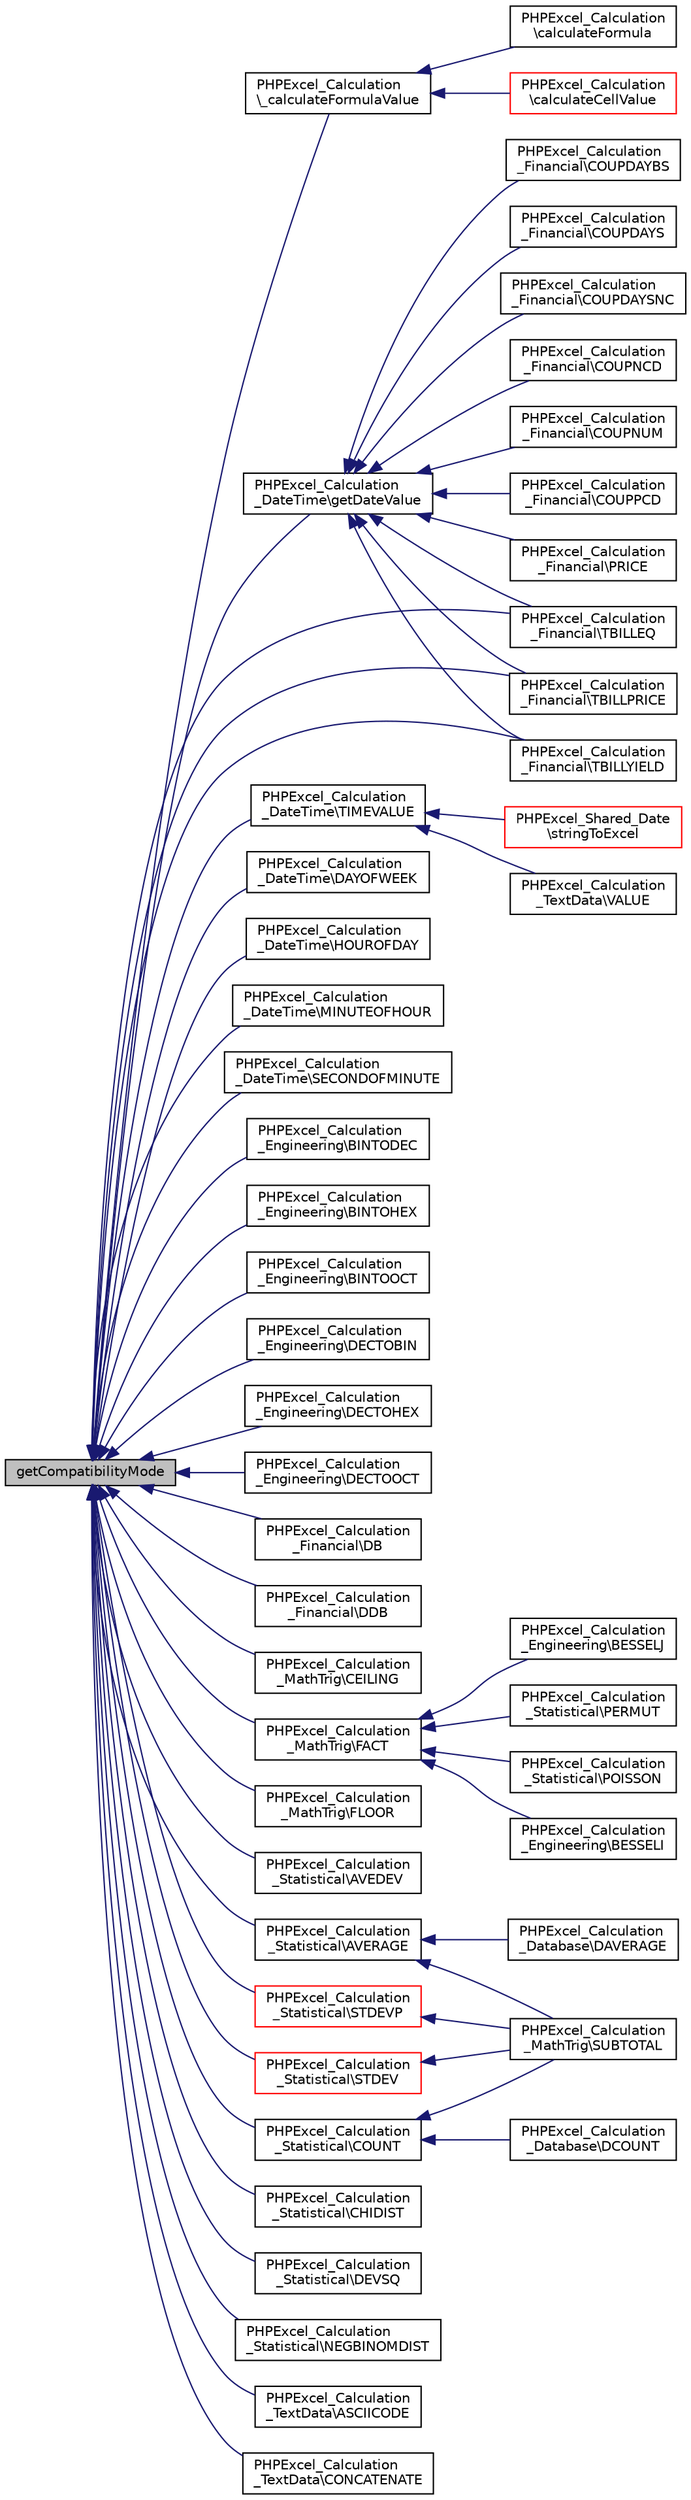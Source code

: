 digraph "getCompatibilityMode"
{
  edge [fontname="Helvetica",fontsize="10",labelfontname="Helvetica",labelfontsize="10"];
  node [fontname="Helvetica",fontsize="10",shape=record];
  rankdir="LR";
  Node336 [label="getCompatibilityMode",height=0.2,width=0.4,color="black", fillcolor="grey75", style="filled", fontcolor="black"];
  Node336 -> Node337 [dir="back",color="midnightblue",fontsize="10",style="solid",fontname="Helvetica"];
  Node337 [label="PHPExcel_Calculation\l\\_calculateFormulaValue",height=0.2,width=0.4,color="black", fillcolor="white", style="filled",URL="$class_p_h_p_excel___calculation.html#ad1aef41691363540e51e0a585e111eaa"];
  Node337 -> Node338 [dir="back",color="midnightblue",fontsize="10",style="solid",fontname="Helvetica"];
  Node338 [label="PHPExcel_Calculation\l\\calculateCellValue",height=0.2,width=0.4,color="red", fillcolor="white", style="filled",URL="$class_p_h_p_excel___calculation.html#a99d9fd18681a10516af2c86721a39dee"];
  Node337 -> Node340 [dir="back",color="midnightblue",fontsize="10",style="solid",fontname="Helvetica"];
  Node340 [label="PHPExcel_Calculation\l\\calculateFormula",height=0.2,width=0.4,color="black", fillcolor="white", style="filled",URL="$class_p_h_p_excel___calculation.html#afc1160d65c63b9bffa861c57eb77fed1"];
  Node336 -> Node341 [dir="back",color="midnightblue",fontsize="10",style="solid",fontname="Helvetica"];
  Node341 [label="PHPExcel_Calculation\l_DateTime\\getDateValue",height=0.2,width=0.4,color="black", fillcolor="white", style="filled",URL="$class_p_h_p_excel___calculation___date_time.html#a3421732b7b2db7eda6c35bd6c16d52d6"];
  Node341 -> Node342 [dir="back",color="midnightblue",fontsize="10",style="solid",fontname="Helvetica"];
  Node342 [label="PHPExcel_Calculation\l_Financial\\COUPDAYBS",height=0.2,width=0.4,color="black", fillcolor="white", style="filled",URL="$class_p_h_p_excel___calculation___financial.html#a6add99ddd1d017ce95be604d9a7a7332"];
  Node341 -> Node343 [dir="back",color="midnightblue",fontsize="10",style="solid",fontname="Helvetica"];
  Node343 [label="PHPExcel_Calculation\l_Financial\\COUPDAYS",height=0.2,width=0.4,color="black", fillcolor="white", style="filled",URL="$class_p_h_p_excel___calculation___financial.html#a237abbf63680cbe7ba9f6aa25719f6c4"];
  Node341 -> Node344 [dir="back",color="midnightblue",fontsize="10",style="solid",fontname="Helvetica"];
  Node344 [label="PHPExcel_Calculation\l_Financial\\COUPDAYSNC",height=0.2,width=0.4,color="black", fillcolor="white", style="filled",URL="$class_p_h_p_excel___calculation___financial.html#ac7ee4db3021dc213ae3eb85bbb394f37"];
  Node341 -> Node345 [dir="back",color="midnightblue",fontsize="10",style="solid",fontname="Helvetica"];
  Node345 [label="PHPExcel_Calculation\l_Financial\\COUPNCD",height=0.2,width=0.4,color="black", fillcolor="white", style="filled",URL="$class_p_h_p_excel___calculation___financial.html#a34f7586fd9701178dfd9541a59422bb7"];
  Node341 -> Node346 [dir="back",color="midnightblue",fontsize="10",style="solid",fontname="Helvetica"];
  Node346 [label="PHPExcel_Calculation\l_Financial\\COUPNUM",height=0.2,width=0.4,color="black", fillcolor="white", style="filled",URL="$class_p_h_p_excel___calculation___financial.html#a3720c91ecc4c49ea3be26f90456f15cb"];
  Node341 -> Node347 [dir="back",color="midnightblue",fontsize="10",style="solid",fontname="Helvetica"];
  Node347 [label="PHPExcel_Calculation\l_Financial\\COUPPCD",height=0.2,width=0.4,color="black", fillcolor="white", style="filled",URL="$class_p_h_p_excel___calculation___financial.html#a80a8092985557bd757c572b675c9e11a"];
  Node341 -> Node348 [dir="back",color="midnightblue",fontsize="10",style="solid",fontname="Helvetica"];
  Node348 [label="PHPExcel_Calculation\l_Financial\\PRICE",height=0.2,width=0.4,color="black", fillcolor="white", style="filled",URL="$class_p_h_p_excel___calculation___financial.html#a9ecc353634441471b00498d96dfd52cf"];
  Node341 -> Node349 [dir="back",color="midnightblue",fontsize="10",style="solid",fontname="Helvetica"];
  Node349 [label="PHPExcel_Calculation\l_Financial\\TBILLEQ",height=0.2,width=0.4,color="black", fillcolor="white", style="filled",URL="$class_p_h_p_excel___calculation___financial.html#afd7ceb3016eb48e33f6e34a7b5af3f07"];
  Node341 -> Node350 [dir="back",color="midnightblue",fontsize="10",style="solid",fontname="Helvetica"];
  Node350 [label="PHPExcel_Calculation\l_Financial\\TBILLPRICE",height=0.2,width=0.4,color="black", fillcolor="white", style="filled",URL="$class_p_h_p_excel___calculation___financial.html#a5356036e1c98b4493a8065ef50fd8e50"];
  Node341 -> Node351 [dir="back",color="midnightblue",fontsize="10",style="solid",fontname="Helvetica"];
  Node351 [label="PHPExcel_Calculation\l_Financial\\TBILLYIELD",height=0.2,width=0.4,color="black", fillcolor="white", style="filled",URL="$class_p_h_p_excel___calculation___financial.html#a8fe657aa4bb5095433d3821e4ce39139"];
  Node336 -> Node352 [dir="back",color="midnightblue",fontsize="10",style="solid",fontname="Helvetica"];
  Node352 [label="PHPExcel_Calculation\l_DateTime\\TIMEVALUE",height=0.2,width=0.4,color="black", fillcolor="white", style="filled",URL="$class_p_h_p_excel___calculation___date_time.html#a6211ca53e1f0762c7c73d04f4e98c816"];
  Node352 -> Node353 [dir="back",color="midnightblue",fontsize="10",style="solid",fontname="Helvetica"];
  Node353 [label="PHPExcel_Calculation\l_TextData\\VALUE",height=0.2,width=0.4,color="black", fillcolor="white", style="filled",URL="$class_p_h_p_excel___calculation___text_data.html#af45b37c89e6fe7a632f42934bd4c1a09"];
  Node352 -> Node354 [dir="back",color="midnightblue",fontsize="10",style="solid",fontname="Helvetica"];
  Node354 [label="PHPExcel_Shared_Date\l\\stringToExcel",height=0.2,width=0.4,color="red", fillcolor="white", style="filled",URL="$class_p_h_p_excel___shared___date.html#ad963c59456cdaa66a2a61437fa5fa462"];
  Node336 -> Node356 [dir="back",color="midnightblue",fontsize="10",style="solid",fontname="Helvetica"];
  Node356 [label="PHPExcel_Calculation\l_DateTime\\DAYOFWEEK",height=0.2,width=0.4,color="black", fillcolor="white", style="filled",URL="$class_p_h_p_excel___calculation___date_time.html#a2f31f158b73eeaf20642844b6e2f73f8"];
  Node336 -> Node357 [dir="back",color="midnightblue",fontsize="10",style="solid",fontname="Helvetica"];
  Node357 [label="PHPExcel_Calculation\l_DateTime\\HOUROFDAY",height=0.2,width=0.4,color="black", fillcolor="white", style="filled",URL="$class_p_h_p_excel___calculation___date_time.html#a7b5bc7f612d8c6a0f57fd1d3c479cfc5"];
  Node336 -> Node358 [dir="back",color="midnightblue",fontsize="10",style="solid",fontname="Helvetica"];
  Node358 [label="PHPExcel_Calculation\l_DateTime\\MINUTEOFHOUR",height=0.2,width=0.4,color="black", fillcolor="white", style="filled",URL="$class_p_h_p_excel___calculation___date_time.html#a34b4f46dc325fc4f1e853586b4f67e47"];
  Node336 -> Node359 [dir="back",color="midnightblue",fontsize="10",style="solid",fontname="Helvetica"];
  Node359 [label="PHPExcel_Calculation\l_DateTime\\SECONDOFMINUTE",height=0.2,width=0.4,color="black", fillcolor="white", style="filled",URL="$class_p_h_p_excel___calculation___date_time.html#a3551e645a1ca4a52eb5eb08d7a8c3ae7"];
  Node336 -> Node360 [dir="back",color="midnightblue",fontsize="10",style="solid",fontname="Helvetica"];
  Node360 [label="PHPExcel_Calculation\l_Engineering\\BINTODEC",height=0.2,width=0.4,color="black", fillcolor="white", style="filled",URL="$class_p_h_p_excel___calculation___engineering.html#a9c683c61af155b19014cfab3f412f7f5"];
  Node336 -> Node361 [dir="back",color="midnightblue",fontsize="10",style="solid",fontname="Helvetica"];
  Node361 [label="PHPExcel_Calculation\l_Engineering\\BINTOHEX",height=0.2,width=0.4,color="black", fillcolor="white", style="filled",URL="$class_p_h_p_excel___calculation___engineering.html#a096651eb17c13dbd8451adaf7fdd12cb"];
  Node336 -> Node362 [dir="back",color="midnightblue",fontsize="10",style="solid",fontname="Helvetica"];
  Node362 [label="PHPExcel_Calculation\l_Engineering\\BINTOOCT",height=0.2,width=0.4,color="black", fillcolor="white", style="filled",URL="$class_p_h_p_excel___calculation___engineering.html#a23a0d2121f2f4da12d065a96a9e0163b"];
  Node336 -> Node363 [dir="back",color="midnightblue",fontsize="10",style="solid",fontname="Helvetica"];
  Node363 [label="PHPExcel_Calculation\l_Engineering\\DECTOBIN",height=0.2,width=0.4,color="black", fillcolor="white", style="filled",URL="$class_p_h_p_excel___calculation___engineering.html#ad6194fb0e43997420245941e0cc82d5e"];
  Node336 -> Node364 [dir="back",color="midnightblue",fontsize="10",style="solid",fontname="Helvetica"];
  Node364 [label="PHPExcel_Calculation\l_Engineering\\DECTOHEX",height=0.2,width=0.4,color="black", fillcolor="white", style="filled",URL="$class_p_h_p_excel___calculation___engineering.html#ad8c77290fecbab39f658b342f868801f"];
  Node336 -> Node365 [dir="back",color="midnightblue",fontsize="10",style="solid",fontname="Helvetica"];
  Node365 [label="PHPExcel_Calculation\l_Engineering\\DECTOOCT",height=0.2,width=0.4,color="black", fillcolor="white", style="filled",URL="$class_p_h_p_excel___calculation___engineering.html#af1967eb528d3cbfb7c24deb5255d4225"];
  Node336 -> Node366 [dir="back",color="midnightblue",fontsize="10",style="solid",fontname="Helvetica"];
  Node366 [label="PHPExcel_Calculation\l_Financial\\DB",height=0.2,width=0.4,color="black", fillcolor="white", style="filled",URL="$class_p_h_p_excel___calculation___financial.html#a62767987a1d79f371568e222e47e61d0"];
  Node336 -> Node367 [dir="back",color="midnightblue",fontsize="10",style="solid",fontname="Helvetica"];
  Node367 [label="PHPExcel_Calculation\l_Financial\\DDB",height=0.2,width=0.4,color="black", fillcolor="white", style="filled",URL="$class_p_h_p_excel___calculation___financial.html#a5645e0f88ec463b9beea9e0d324d42f8"];
  Node336 -> Node349 [dir="back",color="midnightblue",fontsize="10",style="solid",fontname="Helvetica"];
  Node336 -> Node350 [dir="back",color="midnightblue",fontsize="10",style="solid",fontname="Helvetica"];
  Node336 -> Node351 [dir="back",color="midnightblue",fontsize="10",style="solid",fontname="Helvetica"];
  Node336 -> Node368 [dir="back",color="midnightblue",fontsize="10",style="solid",fontname="Helvetica"];
  Node368 [label="PHPExcel_Calculation\l_MathTrig\\CEILING",height=0.2,width=0.4,color="black", fillcolor="white", style="filled",URL="$class_p_h_p_excel___calculation___math_trig.html#a1da3d9588e3138ebf223a313972c9244"];
  Node336 -> Node369 [dir="back",color="midnightblue",fontsize="10",style="solid",fontname="Helvetica"];
  Node369 [label="PHPExcel_Calculation\l_MathTrig\\FACT",height=0.2,width=0.4,color="black", fillcolor="white", style="filled",URL="$class_p_h_p_excel___calculation___math_trig.html#af426441d69fbfcbc29e4881a5036d253"];
  Node369 -> Node370 [dir="back",color="midnightblue",fontsize="10",style="solid",fontname="Helvetica"];
  Node370 [label="PHPExcel_Calculation\l_Engineering\\BESSELI",height=0.2,width=0.4,color="black", fillcolor="white", style="filled",URL="$class_p_h_p_excel___calculation___engineering.html#a826a7e0aff0a803fc7688ab5b5db0912"];
  Node369 -> Node371 [dir="back",color="midnightblue",fontsize="10",style="solid",fontname="Helvetica"];
  Node371 [label="PHPExcel_Calculation\l_Engineering\\BESSELJ",height=0.2,width=0.4,color="black", fillcolor="white", style="filled",URL="$class_p_h_p_excel___calculation___engineering.html#a18746cbd82bb7b35fb10c2f34f5424d4"];
  Node369 -> Node372 [dir="back",color="midnightblue",fontsize="10",style="solid",fontname="Helvetica"];
  Node372 [label="PHPExcel_Calculation\l_Statistical\\PERMUT",height=0.2,width=0.4,color="black", fillcolor="white", style="filled",URL="$class_p_h_p_excel___calculation___statistical.html#a9b62276380b0d5f71afad413509337ed"];
  Node369 -> Node373 [dir="back",color="midnightblue",fontsize="10",style="solid",fontname="Helvetica"];
  Node373 [label="PHPExcel_Calculation\l_Statistical\\POISSON",height=0.2,width=0.4,color="black", fillcolor="white", style="filled",URL="$class_p_h_p_excel___calculation___statistical.html#a0e0e7812b2c870931366b1fdd9fd6a1c"];
  Node336 -> Node374 [dir="back",color="midnightblue",fontsize="10",style="solid",fontname="Helvetica"];
  Node374 [label="PHPExcel_Calculation\l_MathTrig\\FLOOR",height=0.2,width=0.4,color="black", fillcolor="white", style="filled",URL="$class_p_h_p_excel___calculation___math_trig.html#a73430e14c7e0d10d649066175fb6ea10"];
  Node336 -> Node375 [dir="back",color="midnightblue",fontsize="10",style="solid",fontname="Helvetica"];
  Node375 [label="PHPExcel_Calculation\l_Statistical\\AVEDEV",height=0.2,width=0.4,color="black", fillcolor="white", style="filled",URL="$class_p_h_p_excel___calculation___statistical.html#a81f54874286d08a0fe5567ba181db106"];
  Node336 -> Node376 [dir="back",color="midnightblue",fontsize="10",style="solid",fontname="Helvetica"];
  Node376 [label="PHPExcel_Calculation\l_Statistical\\AVERAGE",height=0.2,width=0.4,color="black", fillcolor="white", style="filled",URL="$class_p_h_p_excel___calculation___statistical.html#aa0bdeecbec2bd1bfe81efd35aec58d2c"];
  Node376 -> Node377 [dir="back",color="midnightblue",fontsize="10",style="solid",fontname="Helvetica"];
  Node377 [label="PHPExcel_Calculation\l_Database\\DAVERAGE",height=0.2,width=0.4,color="black", fillcolor="white", style="filled",URL="$class_p_h_p_excel___calculation___database.html#ae6b7487cfdef582b5fb63b6c6c680f03"];
  Node376 -> Node378 [dir="back",color="midnightblue",fontsize="10",style="solid",fontname="Helvetica"];
  Node378 [label="PHPExcel_Calculation\l_MathTrig\\SUBTOTAL",height=0.2,width=0.4,color="black", fillcolor="white", style="filled",URL="$class_p_h_p_excel___calculation___math_trig.html#a2cd50b7ac6e844f6edc43ee7138a6d3c"];
  Node336 -> Node379 [dir="back",color="midnightblue",fontsize="10",style="solid",fontname="Helvetica"];
  Node379 [label="PHPExcel_Calculation\l_Statistical\\CHIDIST",height=0.2,width=0.4,color="black", fillcolor="white", style="filled",URL="$class_p_h_p_excel___calculation___statistical.html#aecced101a3b533c158676a9f10ce2a66"];
  Node336 -> Node380 [dir="back",color="midnightblue",fontsize="10",style="solid",fontname="Helvetica"];
  Node380 [label="PHPExcel_Calculation\l_Statistical\\COUNT",height=0.2,width=0.4,color="black", fillcolor="white", style="filled",URL="$class_p_h_p_excel___calculation___statistical.html#ad2a07df65e397b11dfb293be3e7d9de2"];
  Node380 -> Node381 [dir="back",color="midnightblue",fontsize="10",style="solid",fontname="Helvetica"];
  Node381 [label="PHPExcel_Calculation\l_Database\\DCOUNT",height=0.2,width=0.4,color="black", fillcolor="white", style="filled",URL="$class_p_h_p_excel___calculation___database.html#aa379b585e6a4dd6664e3f083295f0fb4"];
  Node380 -> Node378 [dir="back",color="midnightblue",fontsize="10",style="solid",fontname="Helvetica"];
  Node336 -> Node382 [dir="back",color="midnightblue",fontsize="10",style="solid",fontname="Helvetica"];
  Node382 [label="PHPExcel_Calculation\l_Statistical\\DEVSQ",height=0.2,width=0.4,color="black", fillcolor="white", style="filled",URL="$class_p_h_p_excel___calculation___statistical.html#a2431bc60f9b1f272c6c0865e6818d4f8"];
  Node336 -> Node383 [dir="back",color="midnightblue",fontsize="10",style="solid",fontname="Helvetica"];
  Node383 [label="PHPExcel_Calculation\l_Statistical\\NEGBINOMDIST",height=0.2,width=0.4,color="black", fillcolor="white", style="filled",URL="$class_p_h_p_excel___calculation___statistical.html#af3dd148421970b6a3727150cba4071b8"];
  Node336 -> Node384 [dir="back",color="midnightblue",fontsize="10",style="solid",fontname="Helvetica"];
  Node384 [label="PHPExcel_Calculation\l_Statistical\\STDEV",height=0.2,width=0.4,color="red", fillcolor="white", style="filled",URL="$class_p_h_p_excel___calculation___statistical.html#af0d983ba4377112d039b24f6f7f72cdb"];
  Node384 -> Node378 [dir="back",color="midnightblue",fontsize="10",style="solid",fontname="Helvetica"];
  Node336 -> Node386 [dir="back",color="midnightblue",fontsize="10",style="solid",fontname="Helvetica"];
  Node386 [label="PHPExcel_Calculation\l_Statistical\\STDEVP",height=0.2,width=0.4,color="red", fillcolor="white", style="filled",URL="$class_p_h_p_excel___calculation___statistical.html#a1078483bf68e8556e4cf5b64400b8ea0"];
  Node386 -> Node378 [dir="back",color="midnightblue",fontsize="10",style="solid",fontname="Helvetica"];
  Node336 -> Node388 [dir="back",color="midnightblue",fontsize="10",style="solid",fontname="Helvetica"];
  Node388 [label="PHPExcel_Calculation\l_TextData\\ASCIICODE",height=0.2,width=0.4,color="black", fillcolor="white", style="filled",URL="$class_p_h_p_excel___calculation___text_data.html#a0f1faee190ce2c8d84a8781d7a20de66"];
  Node336 -> Node389 [dir="back",color="midnightblue",fontsize="10",style="solid",fontname="Helvetica"];
  Node389 [label="PHPExcel_Calculation\l_TextData\\CONCATENATE",height=0.2,width=0.4,color="black", fillcolor="white", style="filled",URL="$class_p_h_p_excel___calculation___text_data.html#a52eddebd8dbdc3d6953a40526b256d5f"];
}
